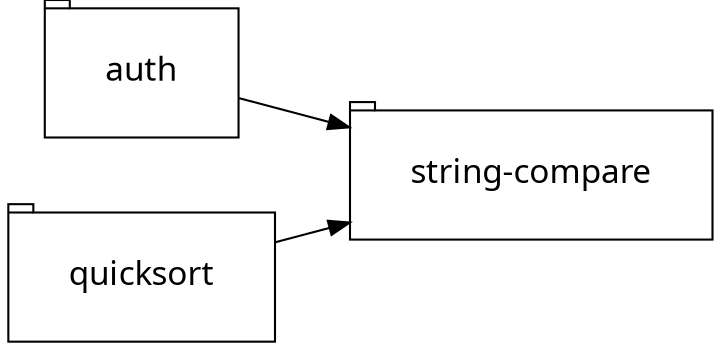 digraph jsdeps{

  nodesep=0.5
  rankdir="LR"

  node[fontname="Futura" fontsize="16" margin="0.4,0.3" shape="tab"]
  edge[fontname="Futura" fontsize="16"]

  stringCompare [ label="string-compare" ]

  auth -> stringCompare
  quicksort -> stringCompare
}
